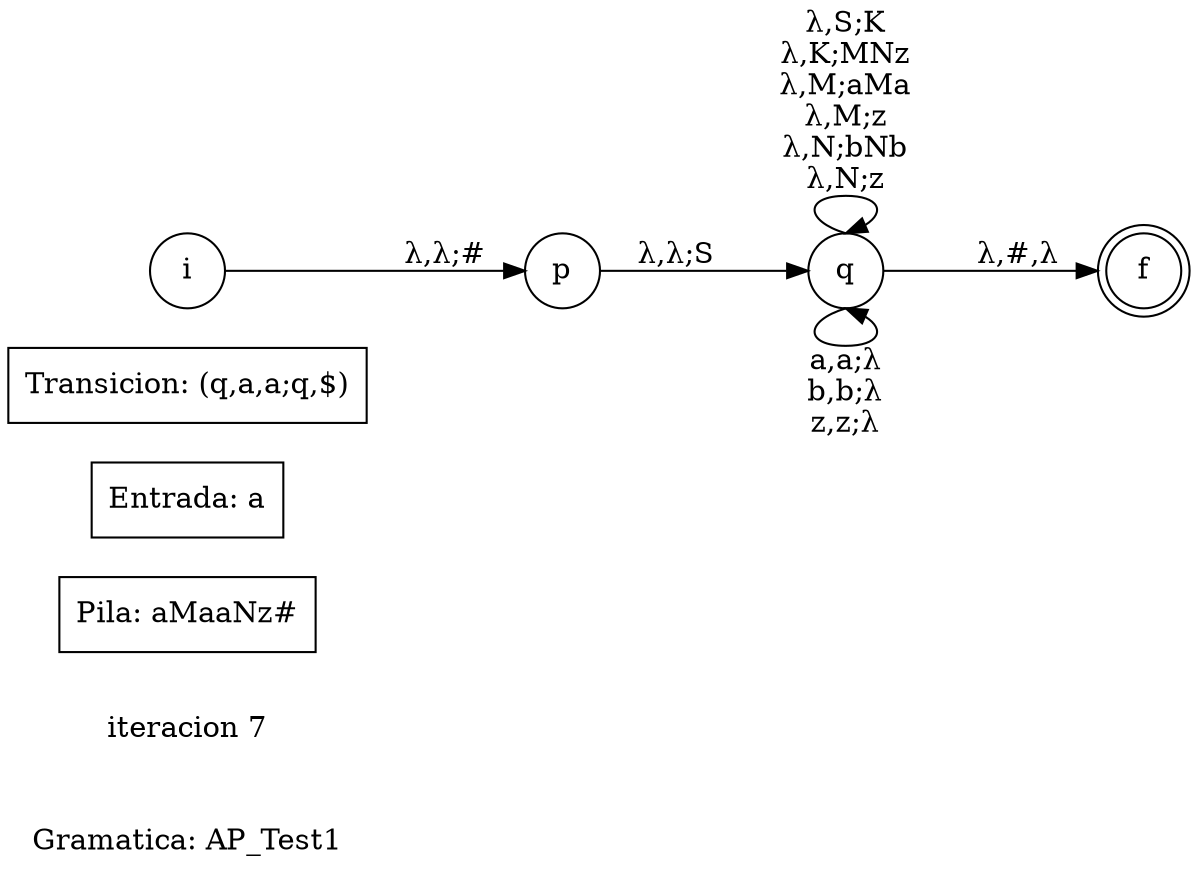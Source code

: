 // Grammmatica
digraph {
	rankdir=LR
	node [shape=plaintext]
	name [label="Gramatica: AP_Test1"]
	it [label="iteracion 7"]
	node [shape=record]
	P [label="Pila: aMaaNz#"]
	E [label="Entrada: a"]
	tran [label="Transicion: (q,a,a;q,$)"]
	node [shape=doublecircle]
	f
	node [shape=circle]
	i
	p
	q
	i -> p [label="λ,λ;#"]
	p -> q [label="λ,λ;S"]
	q -> f [label="λ,#,λ"]
	q:n -> q:n [label="λ,S;K\nλ,K;MNz\nλ,M;aMa\nλ,M;z\nλ,N;bNb\nλ,N;z\n"]
	q:s -> q:s [label="a,a;λ\nb,b;λ\nz,z;λ\n"]
}
